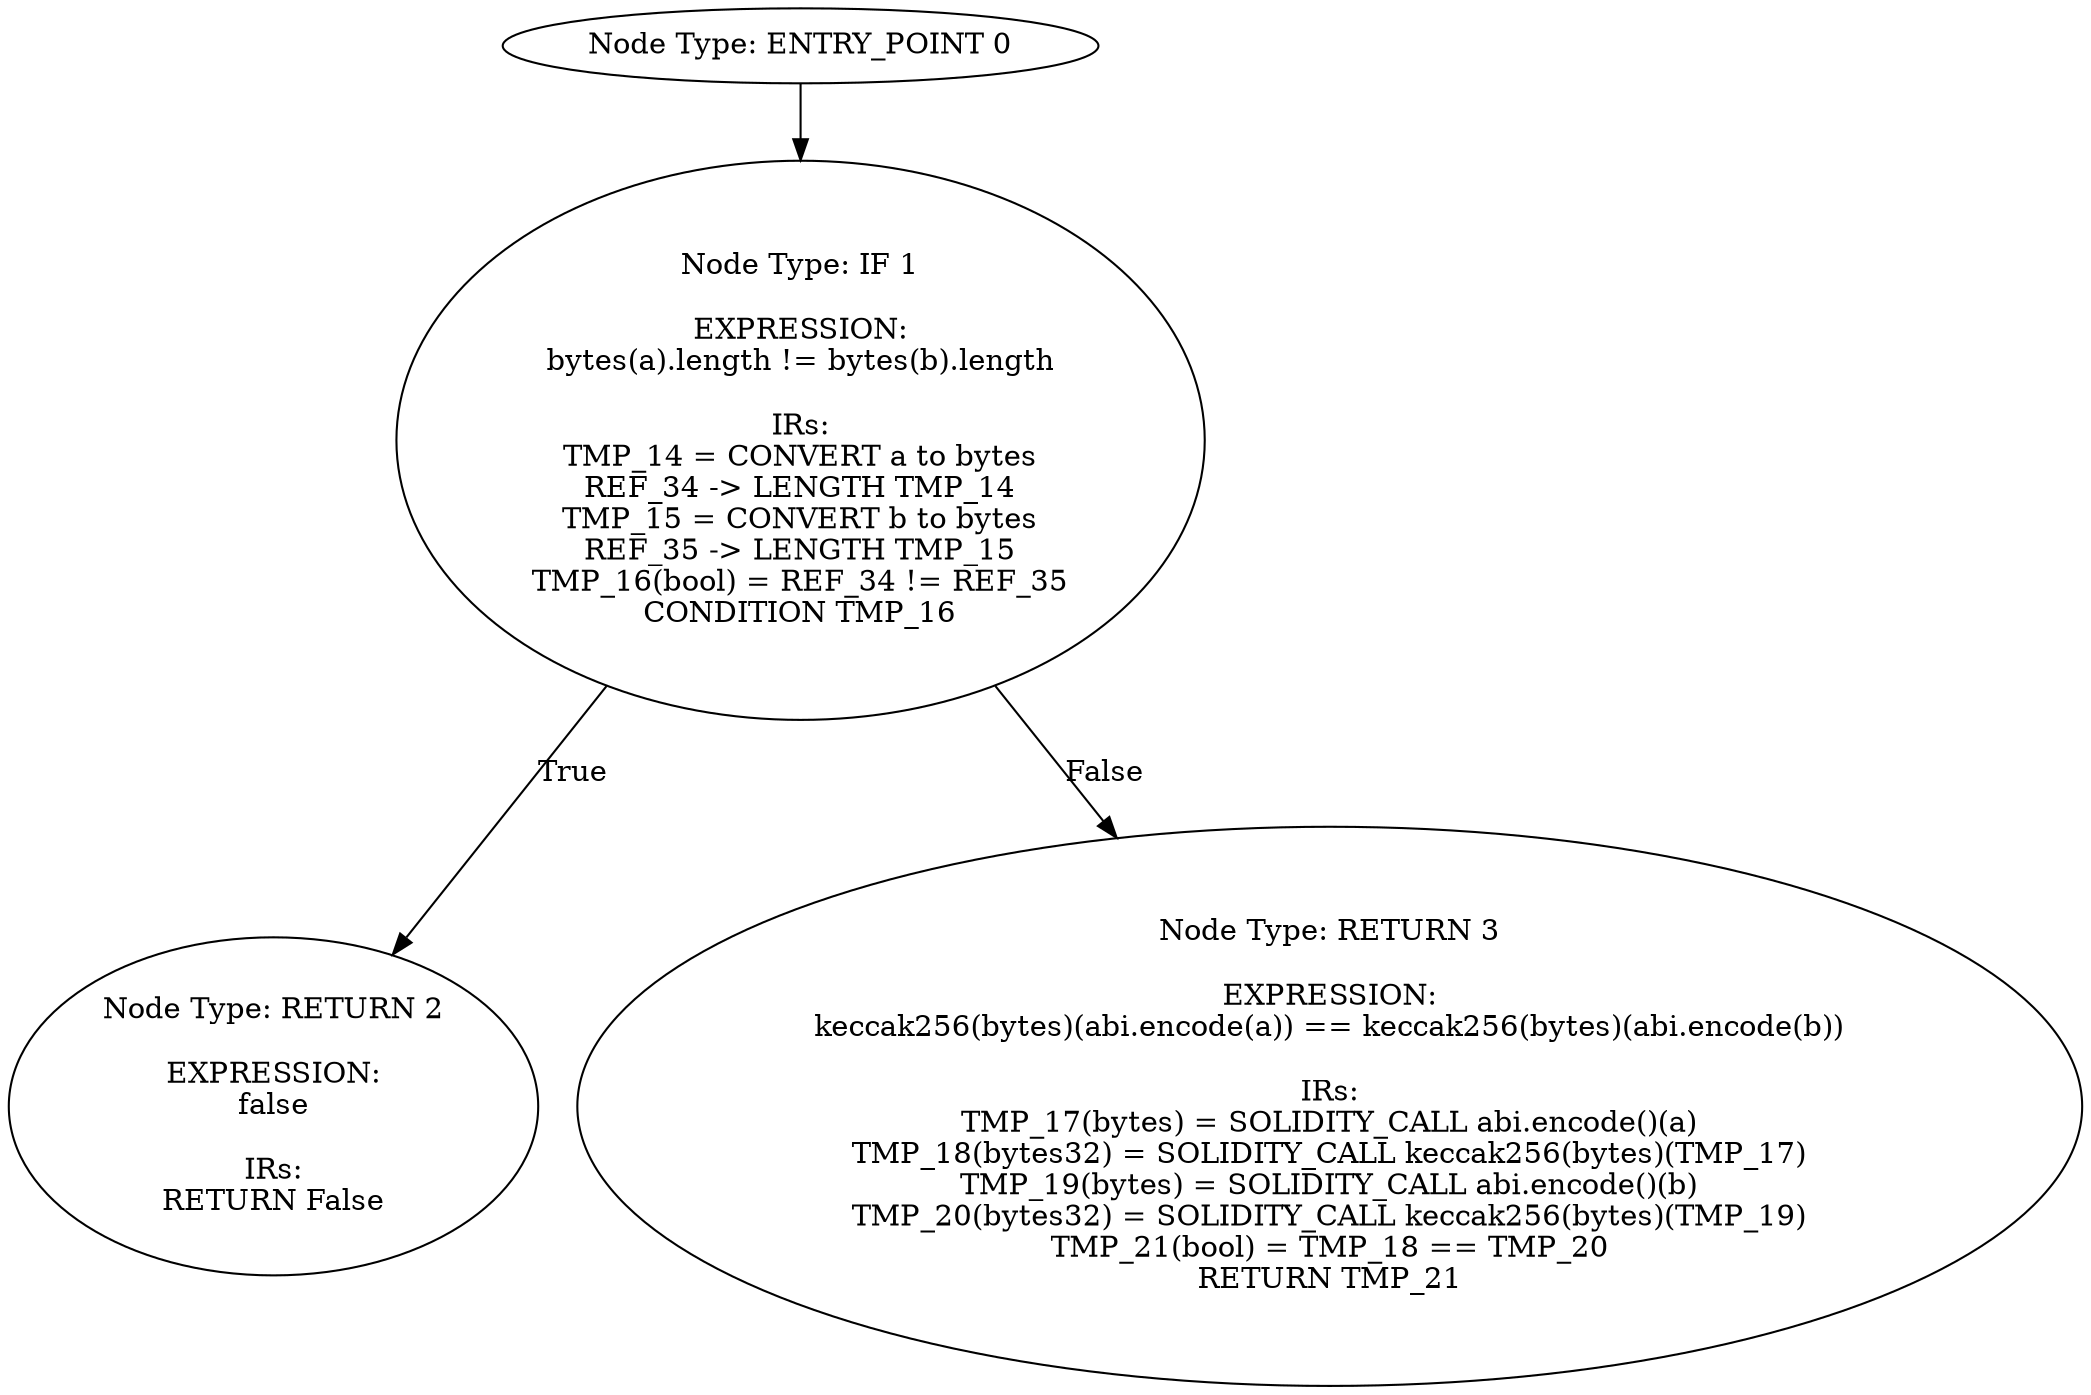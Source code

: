 digraph{
0[label="Node Type: ENTRY_POINT 0
"];
0->1;
1[label="Node Type: IF 1

EXPRESSION:
bytes(a).length != bytes(b).length

IRs:
TMP_14 = CONVERT a to bytes
REF_34 -> LENGTH TMP_14
TMP_15 = CONVERT b to bytes
REF_35 -> LENGTH TMP_15
TMP_16(bool) = REF_34 != REF_35
CONDITION TMP_16"];
1->2[label="True"];
1->3[label="False"];
2[label="Node Type: RETURN 2

EXPRESSION:
false

IRs:
RETURN False"];
3[label="Node Type: RETURN 3

EXPRESSION:
keccak256(bytes)(abi.encode(a)) == keccak256(bytes)(abi.encode(b))

IRs:
TMP_17(bytes) = SOLIDITY_CALL abi.encode()(a)
TMP_18(bytes32) = SOLIDITY_CALL keccak256(bytes)(TMP_17)
TMP_19(bytes) = SOLIDITY_CALL abi.encode()(b)
TMP_20(bytes32) = SOLIDITY_CALL keccak256(bytes)(TMP_19)
TMP_21(bool) = TMP_18 == TMP_20
RETURN TMP_21"];
}
